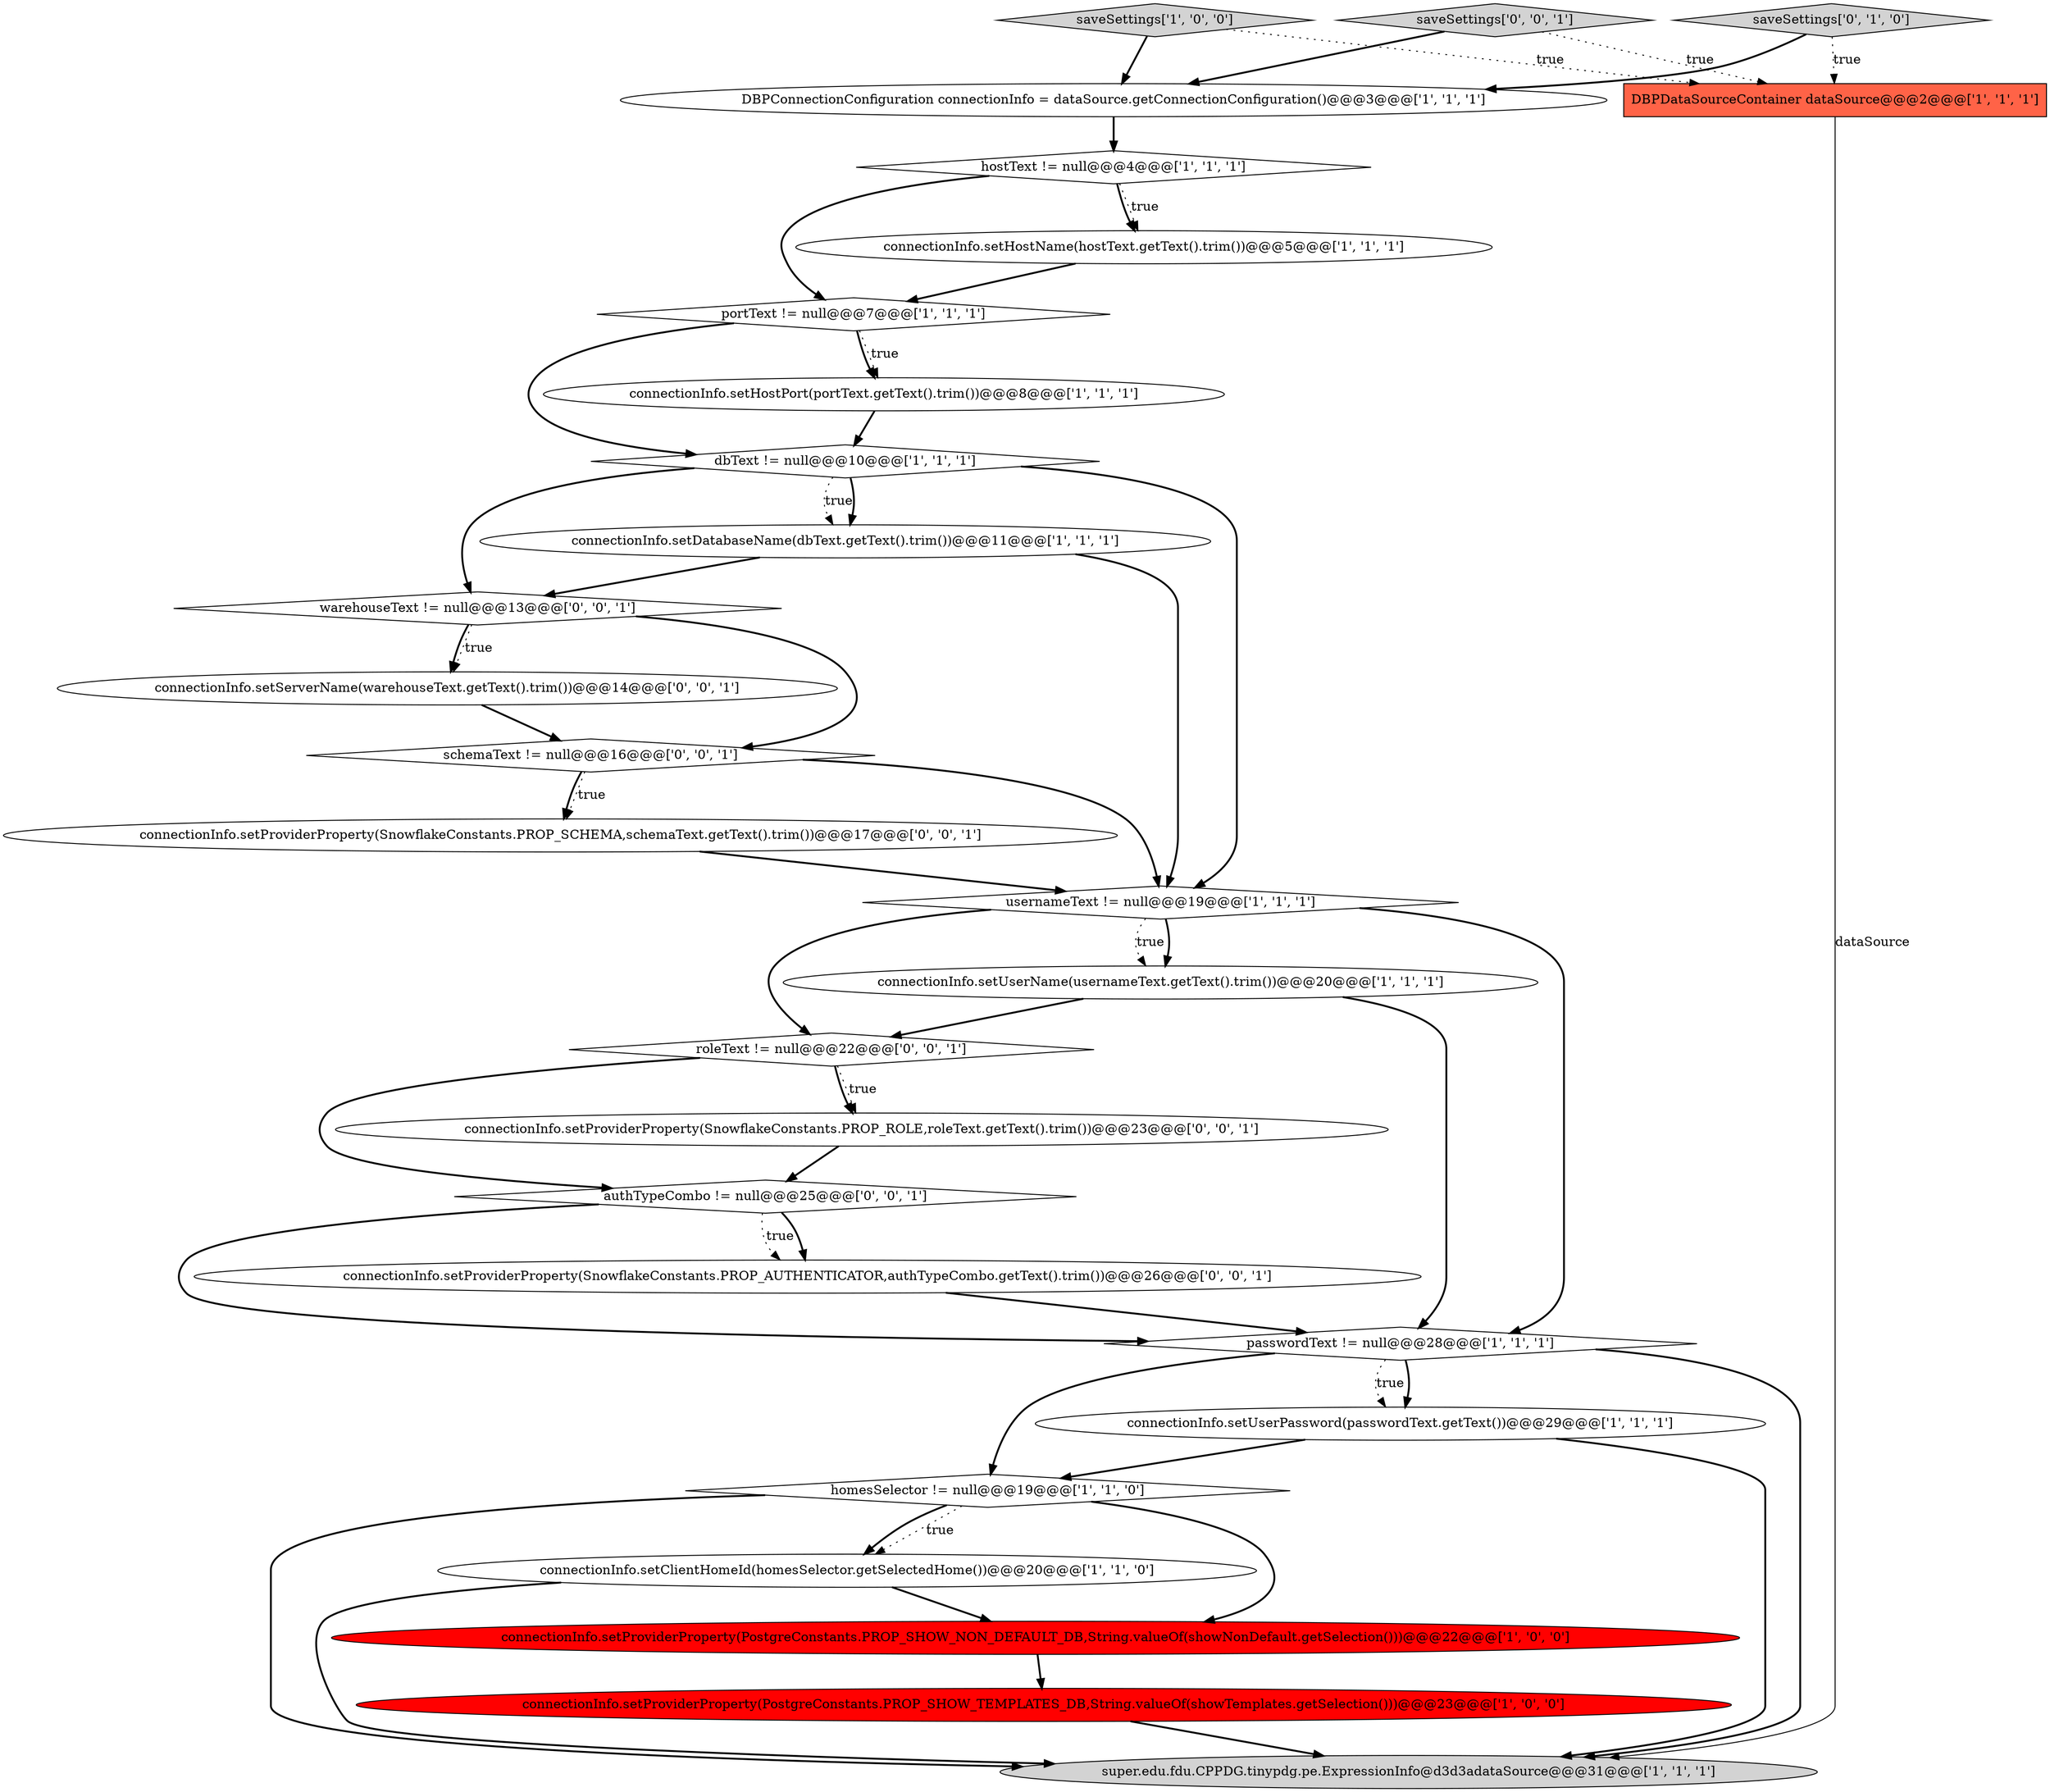 digraph {
10 [style = filled, label = "saveSettings['1', '0', '0']", fillcolor = lightgray, shape = diamond image = "AAA0AAABBB1BBB"];
7 [style = filled, label = "DBPDataSourceContainer dataSource@@@2@@@['1', '1', '1']", fillcolor = tomato, shape = box image = "AAA0AAABBB1BBB"];
15 [style = filled, label = "connectionInfo.setUserPassword(passwordText.getText())@@@29@@@['1', '1', '1']", fillcolor = white, shape = ellipse image = "AAA0AAABBB1BBB"];
19 [style = filled, label = "saveSettings['0', '0', '1']", fillcolor = lightgray, shape = diamond image = "AAA0AAABBB3BBB"];
20 [style = filled, label = "warehouseText != null@@@13@@@['0', '0', '1']", fillcolor = white, shape = diamond image = "AAA0AAABBB3BBB"];
13 [style = filled, label = "homesSelector != null@@@19@@@['1', '1', '0']", fillcolor = white, shape = diamond image = "AAA0AAABBB1BBB"];
1 [style = filled, label = "connectionInfo.setHostName(hostText.getText().trim())@@@5@@@['1', '1', '1']", fillcolor = white, shape = ellipse image = "AAA0AAABBB1BBB"];
17 [style = filled, label = "usernameText != null@@@19@@@['1', '1', '1']", fillcolor = white, shape = diamond image = "AAA0AAABBB1BBB"];
14 [style = filled, label = "dbText != null@@@10@@@['1', '1', '1']", fillcolor = white, shape = diamond image = "AAA0AAABBB1BBB"];
4 [style = filled, label = "passwordText != null@@@28@@@['1', '1', '1']", fillcolor = white, shape = diamond image = "AAA0AAABBB1BBB"];
24 [style = filled, label = "roleText != null@@@22@@@['0', '0', '1']", fillcolor = white, shape = diamond image = "AAA0AAABBB3BBB"];
11 [style = filled, label = "connectionInfo.setDatabaseName(dbText.getText().trim())@@@11@@@['1', '1', '1']", fillcolor = white, shape = ellipse image = "AAA0AAABBB1BBB"];
5 [style = filled, label = "connectionInfo.setProviderProperty(PostgreConstants.PROP_SHOW_NON_DEFAULT_DB,String.valueOf(showNonDefault.getSelection()))@@@22@@@['1', '0', '0']", fillcolor = red, shape = ellipse image = "AAA1AAABBB1BBB"];
2 [style = filled, label = "super.edu.fdu.CPPDG.tinypdg.pe.ExpressionInfo@d3d3adataSource@@@31@@@['1', '1', '1']", fillcolor = lightgray, shape = ellipse image = "AAA0AAABBB1BBB"];
23 [style = filled, label = "connectionInfo.setProviderProperty(SnowflakeConstants.PROP_AUTHENTICATOR,authTypeCombo.getText().trim())@@@26@@@['0', '0', '1']", fillcolor = white, shape = ellipse image = "AAA0AAABBB3BBB"];
21 [style = filled, label = "connectionInfo.setProviderProperty(SnowflakeConstants.PROP_SCHEMA,schemaText.getText().trim())@@@17@@@['0', '0', '1']", fillcolor = white, shape = ellipse image = "AAA0AAABBB3BBB"];
18 [style = filled, label = "saveSettings['0', '1', '0']", fillcolor = lightgray, shape = diamond image = "AAA0AAABBB2BBB"];
0 [style = filled, label = "connectionInfo.setProviderProperty(PostgreConstants.PROP_SHOW_TEMPLATES_DB,String.valueOf(showTemplates.getSelection()))@@@23@@@['1', '0', '0']", fillcolor = red, shape = ellipse image = "AAA1AAABBB1BBB"];
3 [style = filled, label = "hostText != null@@@4@@@['1', '1', '1']", fillcolor = white, shape = diamond image = "AAA0AAABBB1BBB"];
22 [style = filled, label = "schemaText != null@@@16@@@['0', '0', '1']", fillcolor = white, shape = diamond image = "AAA0AAABBB3BBB"];
9 [style = filled, label = "connectionInfo.setHostPort(portText.getText().trim())@@@8@@@['1', '1', '1']", fillcolor = white, shape = ellipse image = "AAA0AAABBB1BBB"];
8 [style = filled, label = "portText != null@@@7@@@['1', '1', '1']", fillcolor = white, shape = diamond image = "AAA0AAABBB1BBB"];
16 [style = filled, label = "DBPConnectionConfiguration connectionInfo = dataSource.getConnectionConfiguration()@@@3@@@['1', '1', '1']", fillcolor = white, shape = ellipse image = "AAA0AAABBB1BBB"];
25 [style = filled, label = "connectionInfo.setProviderProperty(SnowflakeConstants.PROP_ROLE,roleText.getText().trim())@@@23@@@['0', '0', '1']", fillcolor = white, shape = ellipse image = "AAA0AAABBB3BBB"];
12 [style = filled, label = "connectionInfo.setUserName(usernameText.getText().trim())@@@20@@@['1', '1', '1']", fillcolor = white, shape = ellipse image = "AAA0AAABBB1BBB"];
27 [style = filled, label = "authTypeCombo != null@@@25@@@['0', '0', '1']", fillcolor = white, shape = diamond image = "AAA0AAABBB3BBB"];
6 [style = filled, label = "connectionInfo.setClientHomeId(homesSelector.getSelectedHome())@@@20@@@['1', '1', '0']", fillcolor = white, shape = ellipse image = "AAA0AAABBB1BBB"];
26 [style = filled, label = "connectionInfo.setServerName(warehouseText.getText().trim())@@@14@@@['0', '0', '1']", fillcolor = white, shape = ellipse image = "AAA0AAABBB3BBB"];
13->6 [style = dotted, label="true"];
16->3 [style = bold, label=""];
11->20 [style = bold, label=""];
22->21 [style = dotted, label="true"];
15->2 [style = bold, label=""];
15->13 [style = bold, label=""];
1->8 [style = bold, label=""];
18->7 [style = dotted, label="true"];
3->1 [style = bold, label=""];
24->25 [style = dotted, label="true"];
20->26 [style = bold, label=""];
20->26 [style = dotted, label="true"];
4->13 [style = bold, label=""];
4->15 [style = bold, label=""];
0->2 [style = bold, label=""];
22->21 [style = bold, label=""];
23->4 [style = bold, label=""];
8->14 [style = bold, label=""];
27->23 [style = dotted, label="true"];
14->17 [style = bold, label=""];
4->2 [style = bold, label=""];
4->15 [style = dotted, label="true"];
12->24 [style = bold, label=""];
19->7 [style = dotted, label="true"];
26->22 [style = bold, label=""];
20->22 [style = bold, label=""];
19->16 [style = bold, label=""];
7->2 [style = solid, label="dataSource"];
6->2 [style = bold, label=""];
25->27 [style = bold, label=""];
6->5 [style = bold, label=""];
27->4 [style = bold, label=""];
17->12 [style = bold, label=""];
17->24 [style = bold, label=""];
10->16 [style = bold, label=""];
12->4 [style = bold, label=""];
5->0 [style = bold, label=""];
17->12 [style = dotted, label="true"];
24->25 [style = bold, label=""];
3->8 [style = bold, label=""];
8->9 [style = bold, label=""];
9->14 [style = bold, label=""];
13->5 [style = bold, label=""];
22->17 [style = bold, label=""];
11->17 [style = bold, label=""];
14->11 [style = dotted, label="true"];
10->7 [style = dotted, label="true"];
27->23 [style = bold, label=""];
8->9 [style = dotted, label="true"];
13->6 [style = bold, label=""];
14->11 [style = bold, label=""];
21->17 [style = bold, label=""];
24->27 [style = bold, label=""];
3->1 [style = dotted, label="true"];
17->4 [style = bold, label=""];
14->20 [style = bold, label=""];
13->2 [style = bold, label=""];
18->16 [style = bold, label=""];
}
